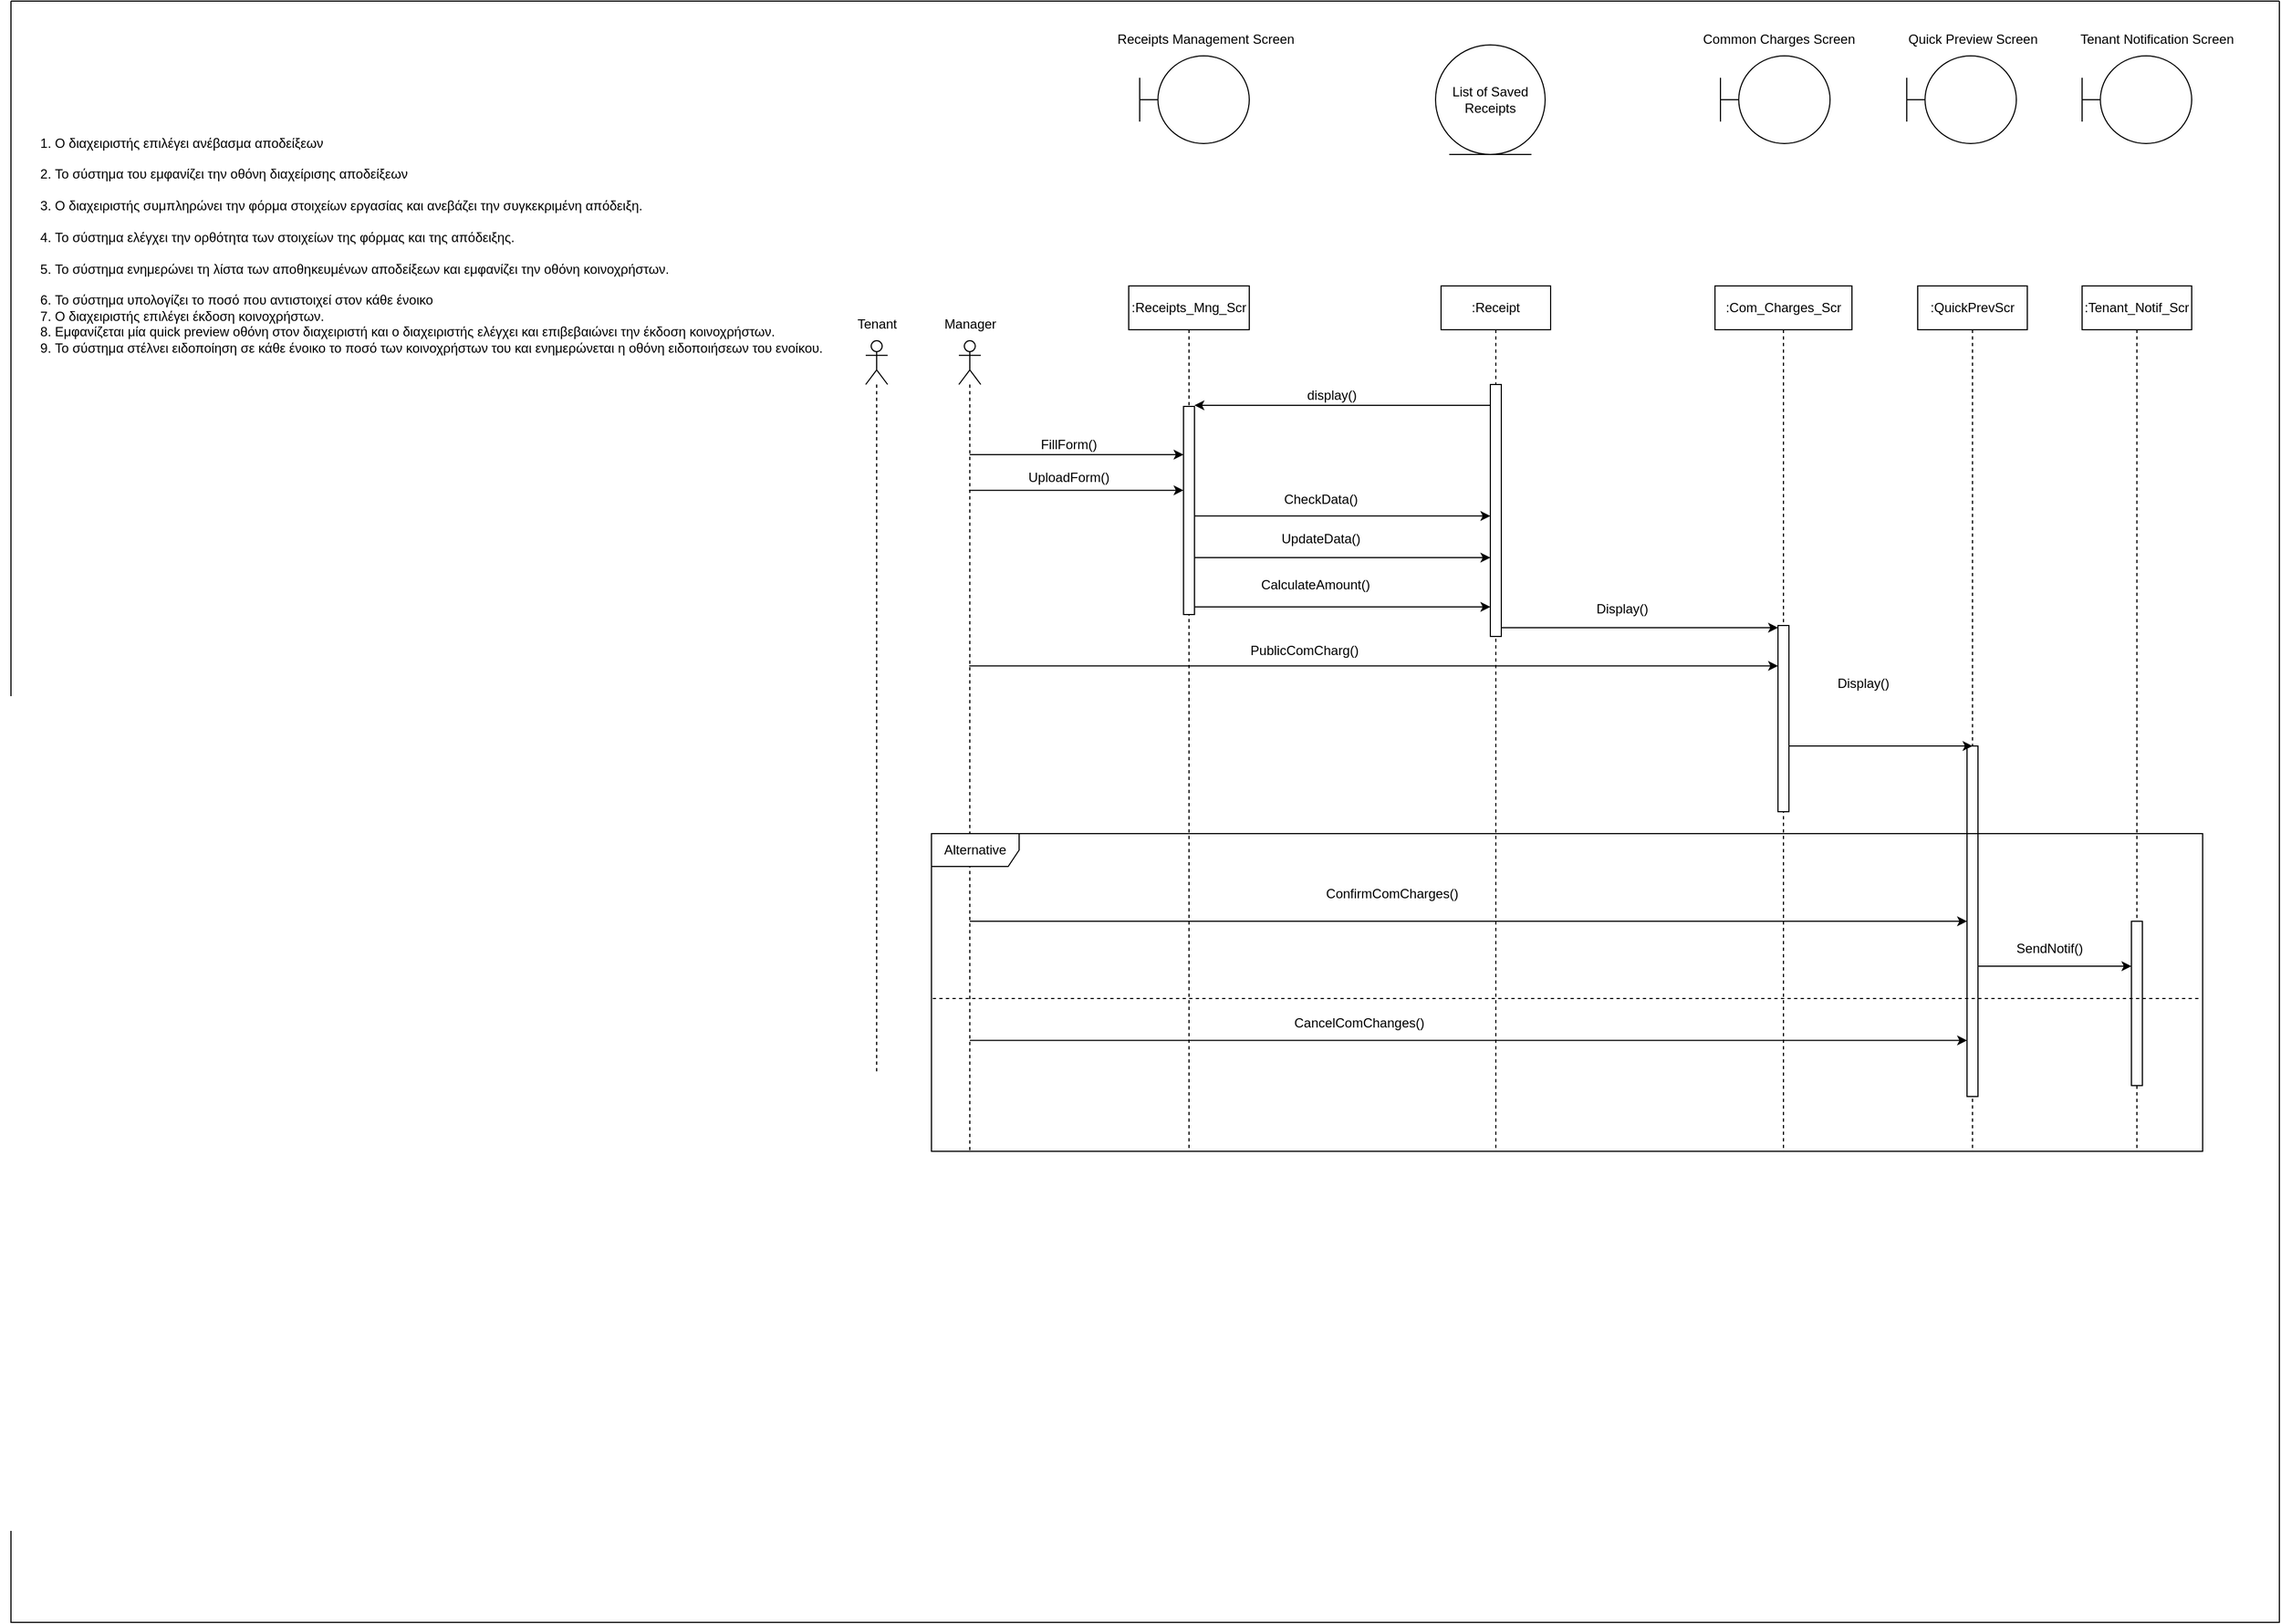 <mxfile version="26.2.14">
  <diagram name="Page-1" id="ME4cV6upZ1nNScbVDBN3">
    <mxGraphModel dx="6280" dy="2743" grid="1" gridSize="10" guides="1" tooltips="1" connect="1" arrows="1" fold="1" page="1" pageScale="1" pageWidth="850" pageHeight="1100" math="0" shadow="0">
      <root>
        <mxCell id="0" />
        <mxCell id="1" parent="0" />
        <mxCell id="AGN54h7i6z_xkLzeLt6x-1" value="&lt;br&gt;&lt;div&gt;&lt;ol style=&quot;margin-top: 0in;&quot; type=&quot;1&quot; start=&quot;1&quot;&gt;&lt;li style=&quot;text-align: left;&quot; class=&quot;MsoNormal&quot;&gt;&lt;span lang=&quot;EL&quot;&gt;Ο διαχειριστής επιλέγει&amp;nbsp;ανέβασμα αποδείξεων&lt;/span&gt;&lt;/li&gt;&lt;font style=&quot;color: light-dark(rgb(0, 0, 0), rgb(255, 255, 255));&quot;&gt;&lt;div style=&quot;text-align: left;&quot;&gt;&lt;br&gt;&lt;/div&gt;&lt;/font&gt;&lt;li style=&quot;text-align: left;&quot; class=&quot;MsoNormal&quot;&gt;&lt;span lang=&quot;EL&quot;&gt;Το σύστημα του εμφανίζει την οθόνη διαχείρισης αποδείξεων&lt;/span&gt;&lt;/li&gt;&lt;font style=&quot;color: light-dark(rgb(0, 0, 0), rgb(255, 255, 255));&quot;&gt;&lt;div style=&quot;text-align: left;&quot;&gt;&lt;br&gt;&lt;/div&gt;&lt;/font&gt;&lt;li style=&quot;text-align: left;&quot; class=&quot;MsoNormal&quot;&gt;&lt;span lang=&quot;EL&quot;&gt;Ο διαχειριστής συμπληρώνει την φόρμα&amp;nbsp;στοιχείων εργασίας&amp;nbsp;και ανεβάζει την συγκεκριμένη απόδειξη.&lt;/span&gt;&lt;/li&gt;&lt;font style=&quot;color: light-dark(rgb(0, 0, 0), rgb(255, 255, 255));&quot;&gt;&lt;div style=&quot;text-align: left;&quot;&gt;&lt;br&gt;&lt;/div&gt;&lt;/font&gt;&lt;li style=&quot;text-align: left;&quot; class=&quot;MsoNormal&quot;&gt;&lt;span lang=&quot;EL&quot;&gt;Το σύστημα ελέγχει την ορθότητα των στοιχείων της φόρμας και της απόδειξης.&lt;/span&gt;&lt;/li&gt;&lt;font style=&quot;color: light-dark(rgb(0, 0, 0), rgb(255, 255, 255));&quot;&gt;&lt;div style=&quot;text-align: left;&quot;&gt;&lt;br&gt;&lt;/div&gt;&lt;/font&gt;&lt;li style=&quot;text-align: left;&quot; class=&quot;MsoNormal&quot;&gt;&lt;font style=&quot;color: light-dark(rgb(0, 0, 0), rgb(255, 255, 255));&quot;&gt;&lt;span lang=&quot;EL&quot;&gt;Το σύστημα ενημερώνει τη&lt;/span&gt;&lt;span lang=&quot;EL&quot;&gt;&amp;nbsp;λίστα των αποθηκευμένων αποδείξεων&amp;nbsp;&lt;/span&gt;&lt;span lang=&quot;EL&quot;&gt;και εμφανίζει την οθόνη κοινοχρήστων&lt;/span&gt;&lt;span lang=&quot;EL&quot;&gt;. &amp;nbsp;&amp;nbsp;&amp;nbsp;&lt;/span&gt;&lt;/font&gt;&lt;/li&gt;&lt;font style=&quot;color: light-dark(rgb(0, 0, 0), rgb(255, 255, 255));&quot;&gt;&lt;div style=&quot;text-align: left;&quot;&gt;&lt;br&gt;&lt;/div&gt;&lt;/font&gt;&lt;li style=&quot;text-align: left;&quot; class=&quot;MsoNormal&quot;&gt;&lt;span lang=&quot;EL&quot;&gt;Το σύστημα υπολογίζει το ποσό που αντιστοιχεί στον κάθε ένοικο&lt;/span&gt;&lt;/li&gt;&lt;li style=&quot;text-align: left;&quot; class=&quot;MsoNormal&quot;&gt;&lt;font style=&quot;color: light-dark(rgb(0, 0, 0), rgb(255, 255, 255));&quot;&gt;Ο διαχειριστής&amp;nbsp;&lt;span style=&quot;background-color: transparent;&quot; lang=&quot;EL&quot;&gt;επιλέγει&lt;/span&gt;&lt;span style=&quot;background-color: transparent;&quot; lang=&quot;EL&quot;&gt;&amp;nbsp;έκδοση κοινοχρήστων.&lt;/span&gt;&lt;/font&gt;&lt;/li&gt;&lt;li style=&quot;text-align: left;&quot; class=&quot;MsoNormal&quot;&gt;&lt;font style=&quot;color: light-dark(rgb(0, 0, 0), rgb(255, 255, 255));&quot;&gt;Εμφανίζεται&lt;span style=&quot;background-color: transparent;&quot; lang=&quot;EL&quot;&gt;&amp;nbsp;&lt;/span&gt;&lt;span style=&quot;background-color: transparent;&quot; lang=&quot;EL&quot;&gt;μία&lt;/span&gt;&lt;span style=&quot;background-color: transparent;&quot; lang=&quot;EL&quot;&gt;&amp;nbsp;&lt;/span&gt;&lt;span style=&quot;background-color: transparent;&quot;&gt;quick&lt;/span&gt;&lt;span style=&quot;background-color: transparent;&quot;&gt;&amp;nbsp;&lt;/span&gt;&lt;span style=&quot;background-color: transparent;&quot;&gt;preview&lt;/span&gt;&lt;span style=&quot;background-color: transparent;&quot;&gt;&amp;nbsp;&lt;/span&gt;&lt;span style=&quot;background-color: transparent;&quot; lang=&quot;EL&quot;&gt;οθόνη&amp;nbsp;&lt;/span&gt;&lt;span style=&quot;background-color: transparent;&quot; lang=&quot;EL&quot;&gt;στον διαχειριστή και ο διαχειριστής ελέγχει και επιβεβαιώνει την έκδοση κοινοχρήστων.&lt;/span&gt;&lt;/font&gt;&lt;/li&gt;&lt;li style=&quot;text-align: left;&quot; class=&quot;MsoNormal&quot;&gt;&lt;font style=&quot;background-color: transparent; color: light-dark(rgb(0, 0, 0), rgb(255, 255, 255));&quot;&gt;Το σύστημα στέλνει ειδοποίηση σε κάθε ένοικο το ποσό&amp;nbsp;&lt;/font&gt;&lt;font style=&quot;background-color: transparent; color: light-dark(rgb(0, 0, 0), rgb(255, 255, 255));&quot;&gt;των κοινοχρήστων του&amp;nbsp;&lt;/font&gt;&lt;span style=&quot;background-color: transparent; color: light-dark(rgb(0, 0, 0), rgb(255, 255, 255));&quot;&gt;και ενημερώνεται η οθόνη ειδοποιήσεων του ενοίκου.&lt;/span&gt;&lt;/li&gt;&lt;/ol&gt;&lt;div style=&quot;text-align: left;&quot;&gt;&lt;span style=&quot;font-size: 12pt; line-height: 18.4px; font-family: Aptos, sans-serif;&quot; lang=&quot;EL&quot;&gt;&lt;span style=&quot;color: rgb(76, 148, 216);&quot;&gt;&lt;br&gt;&lt;/span&gt;&lt;/span&gt;&lt;/div&gt;&lt;div&gt;&lt;span style=&quot;font-size: 12pt; line-height: 18.4px; font-family: Aptos, sans-serif;&quot; lang=&quot;EL&quot;&gt;&lt;span style=&quot;color: rgb(76, 148, 216);&quot;&gt;&lt;br&gt;&lt;/span&gt;&lt;/span&gt;&lt;/div&gt;&lt;/div&gt;" style="text;html=1;align=center;verticalAlign=middle;resizable=0;points=[];autosize=1;strokeColor=none;fillColor=none;" parent="1" vertex="1">
          <mxGeometry y="290" width="760" height="280" as="geometry" />
        </mxCell>
        <mxCell id="AGN54h7i6z_xkLzeLt6x-2" value="" style="shape=umlBoundary;whiteSpace=wrap;html=1;" parent="1" vertex="1">
          <mxGeometry x="1040" y="240" width="100" height="80" as="geometry" />
        </mxCell>
        <mxCell id="AGN54h7i6z_xkLzeLt6x-3" value="Receipts Management Screen" style="text;html=1;align=center;verticalAlign=middle;resizable=1;points=[];autosize=1;strokeColor=none;fillColor=none;movable=1;rotatable=1;deletable=1;editable=1;locked=0;connectable=1;" parent="1" vertex="1">
          <mxGeometry x="1010" y="210" width="180" height="30" as="geometry" />
        </mxCell>
        <mxCell id="AGN54h7i6z_xkLzeLt6x-4" value="" style="shape=umlBoundary;whiteSpace=wrap;html=1;" parent="1" vertex="1">
          <mxGeometry x="1570" y="240" width="100" height="80" as="geometry" />
        </mxCell>
        <mxCell id="AGN54h7i6z_xkLzeLt6x-5" value="Common Charges Screen" style="text;html=1;align=center;verticalAlign=middle;resizable=0;points=[];autosize=1;strokeColor=none;fillColor=none;" parent="1" vertex="1">
          <mxGeometry x="1542.5" y="210" width="160" height="30" as="geometry" />
        </mxCell>
        <mxCell id="AGN54h7i6z_xkLzeLt6x-6" value="" style="shape=umlBoundary;whiteSpace=wrap;html=1;" parent="1" vertex="1">
          <mxGeometry x="1740" y="240" width="100" height="80" as="geometry" />
        </mxCell>
        <mxCell id="AGN54h7i6z_xkLzeLt6x-7" value="Quick Preview Screen" style="text;html=1;align=center;verticalAlign=middle;resizable=0;points=[];autosize=1;strokeColor=none;fillColor=none;" parent="1" vertex="1">
          <mxGeometry x="1730" y="210" width="140" height="30" as="geometry" />
        </mxCell>
        <mxCell id="AGN54h7i6z_xkLzeLt6x-8" value="" style="shape=umlBoundary;whiteSpace=wrap;html=1;" parent="1" vertex="1">
          <mxGeometry x="1900" y="240" width="100" height="80" as="geometry" />
        </mxCell>
        <mxCell id="AGN54h7i6z_xkLzeLt6x-9" value="Tenant Notification Screen" style="text;html=1;align=center;verticalAlign=middle;resizable=0;points=[];autosize=1;strokeColor=none;fillColor=none;" parent="1" vertex="1">
          <mxGeometry x="1887.5" y="210" width="160" height="30" as="geometry" />
        </mxCell>
        <mxCell id="AGN54h7i6z_xkLzeLt6x-10" value=":Receipts_Mng_Scr" style="shape=umlLifeline;perimeter=lifelinePerimeter;whiteSpace=wrap;html=1;container=1;dropTarget=0;collapsible=0;recursiveResize=0;outlineConnect=0;portConstraint=eastwest;newEdgeStyle={&quot;curved&quot;:0,&quot;rounded&quot;:0};" parent="1" vertex="1">
          <mxGeometry x="1030" y="450" width="110" height="790" as="geometry" />
        </mxCell>
        <mxCell id="AGN54h7i6z_xkLzeLt6x-11" value="" style="html=1;points=[[0,0,0,0,-1],[0,0.54,0,0,0],[1,0,0,0,-1],[1,0.09,0,0,0],[1,0.43,0,0,0],[1,1,0,0,-5]];perimeter=orthogonalPerimeter;outlineConnect=0;targetShapes=umlLifeline;portConstraint=eastwest;newEdgeStyle={&quot;curved&quot;:0,&quot;rounded&quot;:0};" parent="AGN54h7i6z_xkLzeLt6x-10" vertex="1">
          <mxGeometry x="50" y="110" width="10" height="190" as="geometry" />
        </mxCell>
        <mxCell id="AGN54h7i6z_xkLzeLt6x-12" value=":QuickPrevScr" style="shape=umlLifeline;perimeter=lifelinePerimeter;whiteSpace=wrap;html=1;container=1;dropTarget=0;collapsible=0;recursiveResize=0;outlineConnect=0;portConstraint=eastwest;newEdgeStyle={&quot;curved&quot;:0,&quot;rounded&quot;:0};" parent="1" vertex="1">
          <mxGeometry x="1750" y="450" width="100" height="790" as="geometry" />
        </mxCell>
        <mxCell id="AGN54h7i6z_xkLzeLt6x-13" value="" style="html=1;points=[[0,0,0,0,5],[0,0.25,0,0,0],[0,0.33,0,0,0],[0,0.5,0,0,0],[0,0.67,0,0,0],[0,0.84,0,0,0],[0,1,0,0,-5],[1,0,0,0,5],[1,0.25,0,0,0],[1,0.33,0,0,0],[1,0.5,0,0,0],[1,0.67,0,0,0],[1,0.75,0,0,0],[1,1,0,0,-5]];perimeter=orthogonalPerimeter;outlineConnect=0;targetShapes=umlLifeline;portConstraint=eastwest;newEdgeStyle={&quot;curved&quot;:0,&quot;rounded&quot;:0};" parent="AGN54h7i6z_xkLzeLt6x-12" vertex="1">
          <mxGeometry x="45" y="420" width="10" height="320" as="geometry" />
        </mxCell>
        <mxCell id="AGN54h7i6z_xkLzeLt6x-14" value=":Tenant_Notif_Scr" style="shape=umlLifeline;perimeter=lifelinePerimeter;whiteSpace=wrap;html=1;container=1;dropTarget=0;collapsible=0;recursiveResize=0;outlineConnect=0;portConstraint=eastwest;newEdgeStyle={&quot;curved&quot;:0,&quot;rounded&quot;:0};" parent="1" vertex="1">
          <mxGeometry x="1900" y="450" width="100" height="790" as="geometry" />
        </mxCell>
        <mxCell id="AGN54h7i6z_xkLzeLt6x-15" value="" style="html=1;points=[[0,0,0,0,5],[0,1,0,0,-5],[1,0,0,0,5],[1,1,0,0,-5]];perimeter=orthogonalPerimeter;outlineConnect=0;targetShapes=umlLifeline;portConstraint=eastwest;newEdgeStyle={&quot;curved&quot;:0,&quot;rounded&quot;:0};" parent="AGN54h7i6z_xkLzeLt6x-14" vertex="1">
          <mxGeometry x="45" y="580" width="10" height="150" as="geometry" />
        </mxCell>
        <mxCell id="AGN54h7i6z_xkLzeLt6x-16" value=":Com_Charges_Scr" style="shape=umlLifeline;perimeter=lifelinePerimeter;whiteSpace=wrap;html=1;container=1;dropTarget=0;collapsible=0;recursiveResize=0;outlineConnect=0;portConstraint=eastwest;newEdgeStyle={&quot;curved&quot;:0,&quot;rounded&quot;:0};" parent="1" vertex="1">
          <mxGeometry x="1565" y="450" width="125" height="790" as="geometry" />
        </mxCell>
        <mxCell id="AGN54h7i6z_xkLzeLt6x-17" value="" style="html=1;points=[[0,0,0,0,5],[0,1,0,0,-5],[1,0,0,0,5],[1,1,0,0,-5]];perimeter=orthogonalPerimeter;outlineConnect=0;targetShapes=umlLifeline;portConstraint=eastwest;newEdgeStyle={&quot;curved&quot;:0,&quot;rounded&quot;:0};" parent="AGN54h7i6z_xkLzeLt6x-16" vertex="1">
          <mxGeometry x="57.5" y="310" width="10" height="170" as="geometry" />
        </mxCell>
        <mxCell id="AGN54h7i6z_xkLzeLt6x-18" value="" style="shape=umlLifeline;perimeter=lifelinePerimeter;whiteSpace=wrap;html=1;container=1;dropTarget=0;collapsible=0;recursiveResize=0;outlineConnect=0;portConstraint=eastwest;newEdgeStyle={&quot;curved&quot;:0,&quot;rounded&quot;:0};participant=umlActor;points=[[1,0.09,0,0,0],[1,0.17,0,0,0],[1,0.18,0,0,0],[1,0.27,0,0,0],[1,0.33,0,0,0],[1,0.36,0,0,0],[1,0.45,0,0,0],[1,0.5,0,0,0],[1,0.55,0,0,0],[1,0.64,0,0,0],[1,0.67,0,0,0],[1,0.73,0,0,0],[1,0.82,0,0,0],[1,0.83,0,0,0],[1,0.91,0,0,0]];" parent="1" vertex="1">
          <mxGeometry x="875" y="500" width="20" height="740" as="geometry" />
        </mxCell>
        <mxCell id="AGN54h7i6z_xkLzeLt6x-19" value="" style="shape=umlLifeline;perimeter=lifelinePerimeter;whiteSpace=wrap;html=1;container=1;dropTarget=0;collapsible=0;recursiveResize=0;outlineConnect=0;portConstraint=eastwest;newEdgeStyle={&quot;curved&quot;:0,&quot;rounded&quot;:0};participant=umlActor;" parent="1" vertex="1">
          <mxGeometry x="790" y="500" width="20" height="670" as="geometry" />
        </mxCell>
        <mxCell id="AGN54h7i6z_xkLzeLt6x-20" value="Manager" style="text;html=1;align=center;verticalAlign=middle;resizable=0;points=[];autosize=1;strokeColor=none;fillColor=none;" parent="1" vertex="1">
          <mxGeometry x="850" y="470" width="70" height="30" as="geometry" />
        </mxCell>
        <mxCell id="AGN54h7i6z_xkLzeLt6x-21" value="Tenant" style="text;html=1;align=center;verticalAlign=middle;resizable=0;points=[];autosize=1;strokeColor=none;fillColor=none;" parent="1" vertex="1">
          <mxGeometry x="770" y="470" width="60" height="30" as="geometry" />
        </mxCell>
        <mxCell id="AGN54h7i6z_xkLzeLt6x-22" value="" style="endArrow=classic;html=1;rounded=0;" parent="1" edge="1">
          <mxGeometry width="50" height="50" relative="1" as="geometry">
            <mxPoint x="884.894" y="604" as="sourcePoint" />
            <mxPoint x="1080" y="604" as="targetPoint" />
          </mxGeometry>
        </mxCell>
        <mxCell id="AGN54h7i6z_xkLzeLt6x-23" value="FillForm()" style="text;html=1;align=center;verticalAlign=middle;resizable=0;points=[];autosize=1;strokeColor=none;fillColor=none;" parent="1" vertex="1">
          <mxGeometry x="940" y="580" width="70" height="30" as="geometry" />
        </mxCell>
        <mxCell id="AGN54h7i6z_xkLzeLt6x-24" value="List of Saved Receipts" style="ellipse;shape=umlEntity;whiteSpace=wrap;html=1;" parent="1" vertex="1">
          <mxGeometry x="1310" y="230" width="100" height="100" as="geometry" />
        </mxCell>
        <mxCell id="AGN54h7i6z_xkLzeLt6x-25" value=":Receipt" style="shape=umlLifeline;perimeter=lifelinePerimeter;whiteSpace=wrap;html=1;container=1;dropTarget=0;collapsible=0;recursiveResize=0;outlineConnect=0;portConstraint=eastwest;newEdgeStyle={&quot;curved&quot;:0,&quot;rounded&quot;:0};" parent="1" vertex="1">
          <mxGeometry x="1315" y="450" width="100" height="790" as="geometry" />
        </mxCell>
        <mxCell id="AGN54h7i6z_xkLzeLt6x-26" value="" style="html=1;points=[[0,0,0,0,-2],[0,1,0,0,-5],[1,0,0,0,5],[1,1,0,0,-5]];perimeter=orthogonalPerimeter;outlineConnect=0;targetShapes=umlLifeline;portConstraint=eastwest;newEdgeStyle={&quot;curved&quot;:0,&quot;rounded&quot;:0};" parent="AGN54h7i6z_xkLzeLt6x-25" vertex="1">
          <mxGeometry x="45" y="90" width="10" height="230" as="geometry" />
        </mxCell>
        <mxCell id="AGN54h7i6z_xkLzeLt6x-27" value="" style="endArrow=classic;html=1;rounded=0;" parent="1" edge="1">
          <mxGeometry width="50" height="50" relative="1" as="geometry">
            <mxPoint x="1090" y="660" as="sourcePoint" />
            <mxPoint x="1360" y="660" as="targetPoint" />
          </mxGeometry>
        </mxCell>
        <mxCell id="AGN54h7i6z_xkLzeLt6x-28" value="CheckData()" style="text;html=1;align=center;verticalAlign=middle;resizable=0;points=[];autosize=1;strokeColor=none;fillColor=none;rotation=0;" parent="1" vertex="1">
          <mxGeometry x="1160" y="630" width="90" height="30" as="geometry" />
        </mxCell>
        <mxCell id="AGN54h7i6z_xkLzeLt6x-29" value="" style="endArrow=classic;html=1;rounded=0;" parent="1" edge="1">
          <mxGeometry width="50" height="50" relative="1" as="geometry">
            <mxPoint x="1090" y="743" as="sourcePoint" />
            <mxPoint x="1360" y="743" as="targetPoint" />
          </mxGeometry>
        </mxCell>
        <mxCell id="AGN54h7i6z_xkLzeLt6x-30" value="" style="endArrow=classic;html=1;rounded=0;entryX=0;entryY=0;entryDx=0;entryDy=5;entryPerimeter=0;" parent="1" edge="1">
          <mxGeometry width="50" height="50" relative="1" as="geometry">
            <mxPoint x="1090" y="698" as="sourcePoint" />
            <mxPoint x="1360" y="698" as="targetPoint" />
          </mxGeometry>
        </mxCell>
        <mxCell id="AGN54h7i6z_xkLzeLt6x-31" value="UpdateData()" style="text;html=1;align=center;verticalAlign=middle;resizable=0;points=[];autosize=1;strokeColor=none;fillColor=none;" parent="1" vertex="1">
          <mxGeometry x="1155" y="666" width="100" height="30" as="geometry" />
        </mxCell>
        <mxCell id="AGN54h7i6z_xkLzeLt6x-32" value="CalculateAmount()" style="text;html=1;align=center;verticalAlign=middle;resizable=0;points=[];autosize=1;strokeColor=none;fillColor=none;" parent="1" vertex="1">
          <mxGeometry x="1140" y="708" width="120" height="30" as="geometry" />
        </mxCell>
        <mxCell id="AGN54h7i6z_xkLzeLt6x-33" value="" style="endArrow=classic;html=1;rounded=0;" parent="1" target="AGN54h7i6z_xkLzeLt6x-17" edge="1">
          <mxGeometry width="50" height="50" relative="1" as="geometry">
            <mxPoint x="1370" y="762" as="sourcePoint" />
            <mxPoint x="1622.5" y="762" as="targetPoint" />
          </mxGeometry>
        </mxCell>
        <mxCell id="AGN54h7i6z_xkLzeLt6x-34" value="Display()" style="text;html=1;align=center;verticalAlign=middle;resizable=0;points=[];autosize=1;strokeColor=none;fillColor=none;" parent="1" vertex="1">
          <mxGeometry x="1445" y="730" width="70" height="30" as="geometry" />
        </mxCell>
        <mxCell id="AGN54h7i6z_xkLzeLt6x-35" value="" style="endArrow=classic;html=1;rounded=0;" parent="1" edge="1">
          <mxGeometry width="50" height="50" relative="1" as="geometry">
            <mxPoint x="884.389" y="796.89" as="sourcePoint" />
            <mxPoint x="1622.5" y="796.89" as="targetPoint" />
          </mxGeometry>
        </mxCell>
        <mxCell id="AGN54h7i6z_xkLzeLt6x-36" value="PublicComCharg()" style="text;html=1;align=center;verticalAlign=middle;resizable=0;points=[];autosize=1;strokeColor=none;fillColor=none;" parent="1" vertex="1">
          <mxGeometry x="1130" y="768" width="120" height="30" as="geometry" />
        </mxCell>
        <mxCell id="AGN54h7i6z_xkLzeLt6x-37" value="" style="endArrow=classic;html=1;rounded=0;" parent="1" source="AGN54h7i6z_xkLzeLt6x-17" edge="1">
          <mxGeometry width="50" height="50" relative="1" as="geometry">
            <mxPoint x="1640" y="870" as="sourcePoint" />
            <mxPoint x="1800" y="870" as="targetPoint" />
            <Array as="points">
              <mxPoint x="1710" y="870" />
            </Array>
          </mxGeometry>
        </mxCell>
        <mxCell id="AGN54h7i6z_xkLzeLt6x-38" value="Display()" style="text;html=1;align=center;verticalAlign=middle;resizable=0;points=[];autosize=1;strokeColor=none;fillColor=none;" parent="1" vertex="1">
          <mxGeometry x="1665" y="798" width="70" height="30" as="geometry" />
        </mxCell>
        <mxCell id="AGN54h7i6z_xkLzeLt6x-39" value="" style="endArrow=classic;html=1;rounded=0;entryX=0;entryY=0.5;entryDx=0;entryDy=0;entryPerimeter=0;" parent="1" source="AGN54h7i6z_xkLzeLt6x-18" target="AGN54h7i6z_xkLzeLt6x-13" edge="1">
          <mxGeometry width="50" height="50" relative="1" as="geometry">
            <mxPoint x="894.999" y="1030" as="sourcePoint" />
            <mxPoint x="1805" y="1085" as="targetPoint" />
          </mxGeometry>
        </mxCell>
        <mxCell id="AGN54h7i6z_xkLzeLt6x-40" value="ConfirmComCharges()" style="text;html=1;align=center;verticalAlign=middle;resizable=0;points=[];autosize=1;strokeColor=none;fillColor=none;" parent="1" vertex="1">
          <mxGeometry x="1200" y="990" width="140" height="30" as="geometry" />
        </mxCell>
        <mxCell id="AGN54h7i6z_xkLzeLt6x-41" value="" style="endArrow=classic;html=1;rounded=0;" parent="1" source="AGN54h7i6z_xkLzeLt6x-13" target="AGN54h7i6z_xkLzeLt6x-15" edge="1">
          <mxGeometry width="50" height="50" relative="1" as="geometry">
            <mxPoint x="1810" y="1071" as="sourcePoint" />
            <mxPoint x="1920" y="1030" as="targetPoint" />
            <Array as="points">
              <mxPoint x="1870" y="1071" />
            </Array>
          </mxGeometry>
        </mxCell>
        <mxCell id="AGN54h7i6z_xkLzeLt6x-42" value="SendNotif()" style="text;html=1;align=center;verticalAlign=middle;resizable=0;points=[];autosize=1;strokeColor=none;fillColor=none;" parent="1" vertex="1">
          <mxGeometry x="1830" y="1040" width="80" height="30" as="geometry" />
        </mxCell>
        <mxCell id="mj_cr7uTZJCc8QgizzGS-1" value="" style="endArrow=classic;html=1;rounded=0;entryX=0;entryY=0.54;entryDx=0;entryDy=0;entryPerimeter=0;" edge="1" parent="1">
          <mxGeometry width="50" height="50" relative="1" as="geometry">
            <mxPoint x="884.25" y="636.6" as="sourcePoint" />
            <mxPoint x="1080" y="636.6" as="targetPoint" />
          </mxGeometry>
        </mxCell>
        <mxCell id="mj_cr7uTZJCc8QgizzGS-2" value="UploadForm()" style="text;html=1;align=center;verticalAlign=middle;resizable=0;points=[];autosize=1;strokeColor=none;fillColor=none;" vertex="1" parent="1">
          <mxGeometry x="925" y="610" width="100" height="30" as="geometry" />
        </mxCell>
        <mxCell id="mj_cr7uTZJCc8QgizzGS-4" value="Alternative" style="shape=umlFrame;whiteSpace=wrap;html=1;pointerEvents=0;width=80;height=30;" vertex="1" parent="1">
          <mxGeometry x="850" y="950" width="1160" height="290" as="geometry" />
        </mxCell>
        <mxCell id="mj_cr7uTZJCc8QgizzGS-7" value="" style="endArrow=none;dashed=1;html=1;rounded=0;entryX=0.999;entryY=0.519;entryDx=0;entryDy=0;entryPerimeter=0;exitX=0.001;exitY=0.519;exitDx=0;exitDy=0;exitPerimeter=0;" edge="1" parent="1" source="mj_cr7uTZJCc8QgizzGS-4" target="mj_cr7uTZJCc8QgizzGS-4">
          <mxGeometry width="50" height="50" relative="1" as="geometry">
            <mxPoint x="1250" y="1390" as="sourcePoint" />
            <mxPoint x="1930" y="1450" as="targetPoint" />
          </mxGeometry>
        </mxCell>
        <mxCell id="mj_cr7uTZJCc8QgizzGS-9" value="" style="endArrow=classic;html=1;rounded=0;entryX=0;entryY=0.84;entryDx=0;entryDy=0;entryPerimeter=0;" edge="1" parent="1" source="AGN54h7i6z_xkLzeLt6x-18" target="AGN54h7i6z_xkLzeLt6x-13">
          <mxGeometry width="50" height="50" relative="1" as="geometry">
            <mxPoint x="890" y="1160" as="sourcePoint" />
            <mxPoint x="1790" y="1160" as="targetPoint" />
          </mxGeometry>
        </mxCell>
        <mxCell id="mj_cr7uTZJCc8QgizzGS-11" value="CancelComChanges()" style="text;html=1;align=center;verticalAlign=middle;resizable=0;points=[];autosize=1;strokeColor=none;fillColor=none;" vertex="1" parent="1">
          <mxGeometry x="1170" y="1108" width="140" height="30" as="geometry" />
        </mxCell>
        <mxCell id="mj_cr7uTZJCc8QgizzGS-12" value="" style="endArrow=classic;html=1;rounded=0;entryX=1;entryY=0;entryDx=0;entryDy=-1;entryPerimeter=0;" edge="1" parent="1" source="AGN54h7i6z_xkLzeLt6x-26" target="AGN54h7i6z_xkLzeLt6x-11">
          <mxGeometry width="50" height="50" relative="1" as="geometry">
            <mxPoint x="894" y="569" as="sourcePoint" />
            <mxPoint x="1110" y="560" as="targetPoint" />
          </mxGeometry>
        </mxCell>
        <mxCell id="mj_cr7uTZJCc8QgizzGS-14" value="display()" style="text;html=1;align=center;verticalAlign=middle;resizable=0;points=[];autosize=1;strokeColor=none;fillColor=none;" vertex="1" parent="1">
          <mxGeometry x="1180" y="535" width="70" height="30" as="geometry" />
        </mxCell>
        <mxCell id="mj_cr7uTZJCc8QgizzGS-17" value="" style="swimlane;startSize=0;" vertex="1" parent="1">
          <mxGeometry x="10" y="190" width="2070" height="1480" as="geometry">
            <mxRectangle x="10" y="190" width="50" height="40" as="alternateBounds" />
          </mxGeometry>
        </mxCell>
      </root>
    </mxGraphModel>
  </diagram>
</mxfile>
